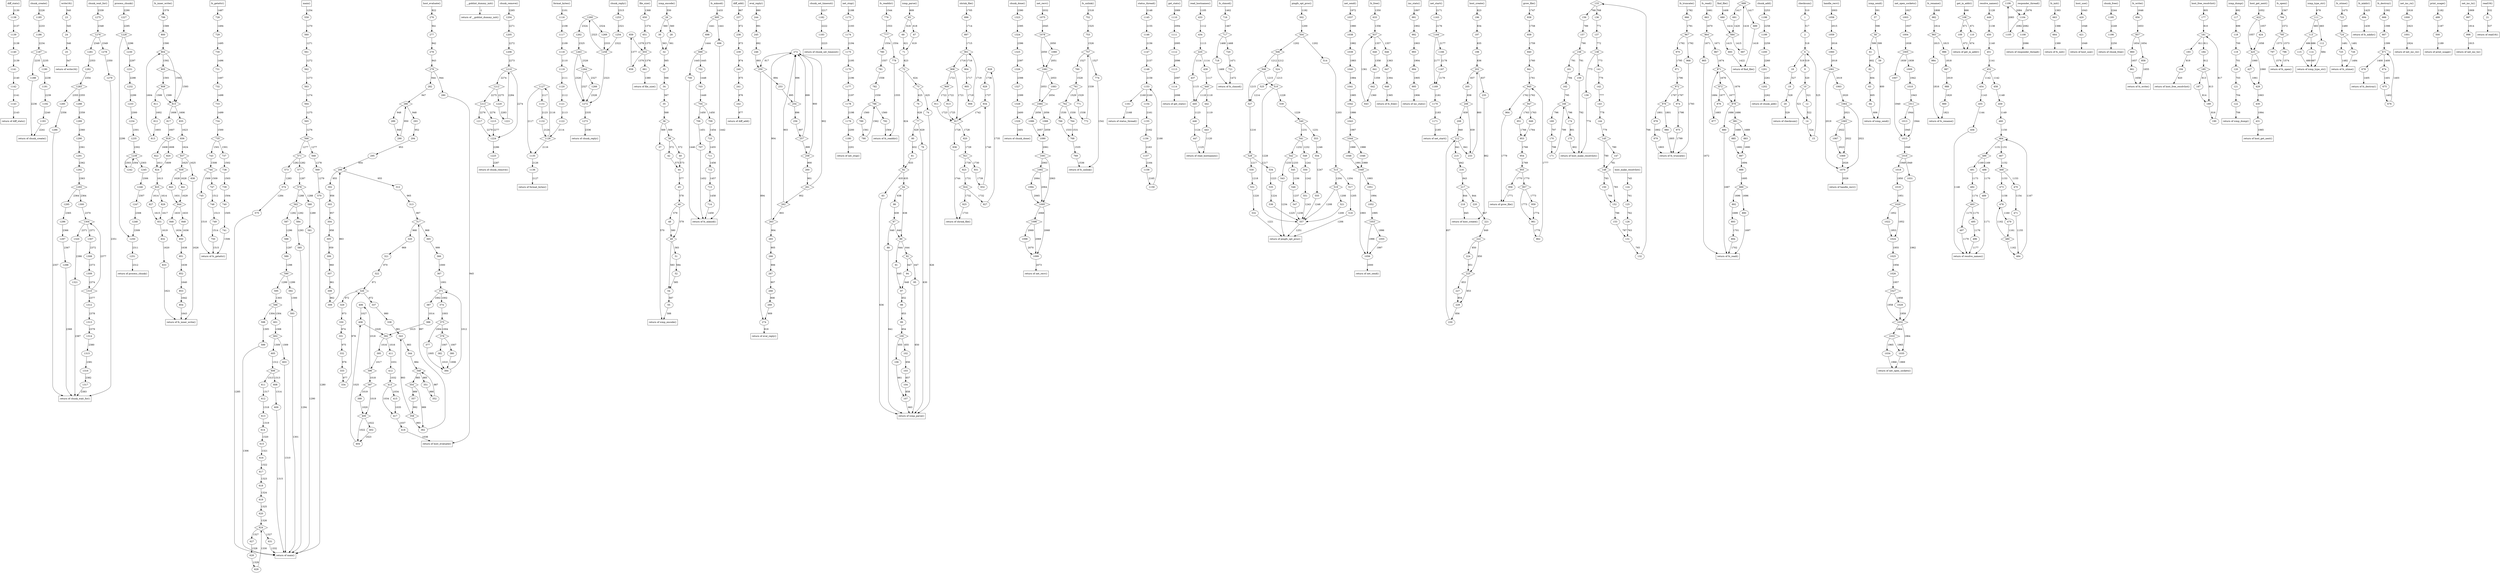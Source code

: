 digraph cfg {
	node [];
	1138 -> 1139 [label = "2137"] ;
	fun952 -> 1185 [label = "2226"] ;
	fun523 -> 23 [label = "540"] ;
	1288 -> 1289 [label = "2359"] ;
	1251 -> ret1688 [label = "2312"] ;
	804 -> 805 [label = "1592"] ;
	733 -> 734 [label = "1499"] ;
	619 -> 620 [label = "1325"] ;
	406 -> 408 [label = "1027"] ;
	404 -> 408 [label = "1025"] ;
	628 -> 629 [label = "1329"] ;
	fun3 -> ret3 [label = "-1"] ;
	1204 -> 1205 [label = "2271"] ;
	1135 -> 1136 [label = "2126"] ;
	317 -> 320 [label = "968"] ;
	1266 -> 1272 [label = "2328"] ;
	1264 -> 1272 [label = "2327"] ;
	1263 -> 1272 [label = "2326"] ;
	1258 -> 1272 [label = "2323"] ;
	659 -> 655 [label = "1378"] ;
	651 -> 655 [label = "1375"] ;
	36 -> 37 [label = "569"] ;
	695 -> 698 [label = "1441"] ;
	46 -> 48 [label = "579"] ;
	237 -> 238 [label = "872"] ;
	272 -> 250 [label = "917"] ;
	246 -> 250 [label = "893"] ;
	1182 -> 1183 [label = "2222"] ;
	1175 -> 1176 [label = "2195"] ;
	780 -> 781 [label = "1557"] ;
	82 -> 83 [label = "635"] ;
	928 -> 929 [label = "1736"] ;
	740 -> 741 [label = "1505"] ;
	402 -> 404 [label = "1023"] ;
	400 -> 404 [label = "1022"] ;
	1329 -> ret973 [label = "2401"] ;
	52 -> 54 [label = "585"] ;
	49 -> 54 [label = "583"] ;
	1092 -> 1094 [label = "2064"] ;
	752 -> 753 [label = "1525"] ;
	1147 -> 1148 [label = "2157"] ;
	fun1043 -> 752 [label = "1518"] ;
	1117 -> 1118 [label = "2109"] ;
	1110 -> 1111 [label = "2094"] ;
	904 -> 905 [label = "1717"] ;
	245 -> 246 [label = "892"] ;
	fun667 -> 1075 [label = "2032"] ;
	435 -> 437 [label = "1114"] ;
	716 -> 717 [label = "1467"] ;
	587 -> 588 [label = "1296"] ;
	286 -> 293 [label = "948"] ;
	1145 -> 1146 [label = "2155"] ;
	557 -> ret909 [label = "1251"] ;
	543 -> ret909 [label = "1234"] ;
	532 -> ret909 [label = "1221"] ;
	518 -> ret909 [label = "1206"] ;
	1281 -> 1282 [label = "2353"] ;
	569 -> 570 [label = "1279"] ;
	1095 -> 1096 [label = "2068"] ;
	566 -> 568 [label = "1277"] ;
	908 -> 909 [label = "1721"] ;
	77 -> 80 [label = "629"] ;
	1048 -> 1049 [label = "1991"] ;
	1046 -> 1049 [label = "1989"] ;
	647 -> 648 [label = "1364"] ;
	541 -> 549 [label = "1232"] ;
	994 -> 995 [label = "1905"] ;
	704 -> 706 [label = "1450"] ;
	337 -> 338 [label = "980"] ;
	72 -> 73 [label = "624"] ;
	762 -> 764 [label = "1530"] ;
	553 -> 554 [label = "1246"] ;
	837 -> 839 [label = "1625"] ;
	808 -> 811 [label = "1599"] ;
	714 -> ret1012 [label = "1459"] ;
	707 -> ret1012 [label = "1452"] ;
	700 -> ret1012 [label = "1446"] ;
	696 -> ret1012 [label = "1442"] ;
	1167 -> 1169 [label = "2179"] ;
	1164 -> 1169 [label = "2177"] ;
	317 -> 365 [label = "968"] ;
	1187 -> 1188 [label = "2235"] ;
	584 -> 585 [label = "1293"] ;
	808 -> 815 [label = "1599"] ;
	805 -> 815 [label = "1593"] ;
	804 -> 815 [label = "1592"] ;
	38 -> 42 [label = "572"] ;
	197 -> 198 [label = "835"] ;
	1290 -> 1291 [label = "2361"] ;
	945 -> 964 [label = "1762"] ;
	761 -> 762 [label = "1529"] ;
	175 -> ret612 [label = "802"] ;
	159 -> ret612 [label = "792"] ;
	139 -> ret612 [label = "774"] ;
	144 -> 145 [label = "779"] ;
	1183 -> ret883 [label = "2223"] ;
	771 -> 772 [label = "1538"] ;
	69 -> 71 [label = "621"] ;
	67 -> 71 [label = "619"] ;
	1245 -> 1246 [label = "2306"] ;
	762 -> 766 [label = "1530"] ;
	573 -> 574 [label = "1283"] ;
	254 -> 256 [label = "896"] ;
	1293 -> 1295 [label = "2364"] ;
	517 -> 518 [label = "1205"] ;
	978 -> 979 [label = "1802"] ;
	892 -> 893 [label = "1699"] ;
	595 -> 596 [label = "1303"] ;
	688 -> 689 [label = "1417"] ;
	124 -> 125 [label = "761"] ;
	1283 -> 1288 [label = "2355"] ;
	687 -> 688 [label = "1416"] ;
	42 -> 44 [label = "575"] ;
	40 -> 44 [label = "573"] ;
	876 -> 877 [label = "1683"] ;
	1248 -> 1250 [label = "2309"] ;
	1228 -> 1250 [label = "2296"] ;
	1202 -> ret958 [label = "2262"] ;
	704 -> 709 [label = "1450"] ;
	582 -> 584 [label = "1292"] ;
	19 -> 20 [label = "528"] ;
	601 -> 602 [label = "1308"] ;
	768 -> 769 [label = "1535"] ;
	133 -> 136 [label = "768"] ;
	1065 -> 1067 [label = "2022"] ;
	58 -> 61 [label = "599"] ;
	957 -> 959 [label = "1773"] ;
	1177 -> 1178 [label = "2197"] ;
	1283 -> 1285 [label = "2355"] ;
	1019 -> 1020 [label = "1951"] ;
	1269 -> 1258 [label = "2333"] ;
	1254 -> 1258 [label = "2322"] ;
	1041 -> 1042 [label = "1985"] ;
	77 -> 78 [label = "629"] ;
	534 -> 535 [label = "1223"] ;
	964 -> ret1126 [label = "1779"] ;
	956 -> ret1126 [label = "1771"] ;
	48 -> 49 [label = "580"] ;
	46 -> 49 [label = "579"] ;
	392 -> 411 [label = "1016"] ;
	358 -> 362 [label = "993"] ;
	354 -> 362 [label = "989"] ;
	1210 -> 1212 [label = "2274"] ;
	1276 -> 1281 [label = "2349"] ;
	688 -> 691 [label = "1417"] ;
	1121 -> 1122 [label = "2113"] ;
	1084 -> 1086 [label = "2056"] ;
	169 -> 170 [label = "797"] ;
	1227 -> 1228 [label = "2295"] ;
	988 -> 989 [label = "1820"] ;
	976 -> 980 [label = "1801"] ;
	1185 -> 1186 [label = "2233"] ;
	290 -> 286 [label = "950"] ;
	282 -> 286 [label = "947"] ;
	305 -> 306 [label = "959"] ;
	535 -> 536 [label = "1224"] ;
	571 -> 577 [label = "1282"] ;
	45 -> 46 [label = "578"] ;
	62 -> 63 [label = "604"] ;
	18 -> 19 [label = "527"] ;
	166 -> 174 [label = "796"] ;
	1304 -> 1307 [label = "2371"] ;
	142 -> 143 [label = "777"] ;
	1321 -> ret966 [label = "2387"] ;
	1317 -> ret966 [label = "2383"] ;
	1298 -> ret966 [label = "2368"] ;
	1286 -> ret966 [label = "2357"] ;
	1279 -> ret966 [label = "2351"] ;
	108 -> 109 [label = "671"] ;
	1327 -> 1328 [label = "2399"] ;
	1205 -> 1206 [label = "2272"] ;
	924 -> 925 [label = "1732"] ;
	486 -> 491 [label = "1169"] ;
	643 -> 637 [label = "1361"] ;
	633 -> 637 [label = "1356"] ;
	631 -> ret922 [label = "1332"] ;
	609 -> ret922 [label = "1315"] ;
	603 -> ret922 [label = "1310"] ;
	599 -> ret922 [label = "1306"] ;
	593 -> ret922 [label = "1301"] ;
	585 -> ret922 [label = "1294"] ;
	581 -> ret922 [label = "1290"] ;
	575 -> ret922 [label = "1285"] ;
	570 -> ret922 [label = "1280"] ;
	1 -> 2 [label = "517"] ;
	539 -> 540 [label = "1229"] ;
	375 -> 378 [label = "1004"] ;
	132 -> 133 [label = "766"] ;
	894 -> ret1100 [label = "1702"] ;
	890 -> ret1100 [label = "1697"] ;
	880 -> ret1100 [label = "1687"] ;
	865 -> ret1100 [label = "1672"] ;
	51 -> 52 [label = "584"] ;
	fun922 -> 559 [label = "1254"] ;
	fun885 -> 433 [label = "1105"] ;
	1106 -> 1104 [label = "2084"] ;
	fun1607 -> 1104 [label = "2076"] ;
	805 -> 808 [label = "1593"] ;
	467 -> 468 [label = "1152"] ;
	fun994 -> 663 [label = "1383"] ;
	506 -> 524 [label = "1212"] ;
	1275 -> 1276 [label = "2348"] ;
	331 -> 332 [label = "975"] ;
	578 -> 582 [label = "1288"] ;
	357 -> 358 [label = "992"] ;
	fun1616 -> 1116 [label = "2101"] ;
	938 -> 939 [label = "1758"] ;
	991 -> 992 [label = "1902"] ;
	955 -> 957 [label = "1770"] ;
	1146 -> 1147 [label = "2156"] ;
	528 -> 534 [label = "1217"] ;
	813 -> 804 [label = "1604"] ;
	800 -> 804 [label = "1590"] ;
	420 -> 421 [label = "1048"] ;
	1297 -> 1298 [label = "2367"] ;
	fun1688 -> 1227 [label = "2290"] ;
	fun1116 -> 896 [label = "1705"] ;
	508 -> 510 [label = "1215"] ;
	711 -> 712 [label = "1456"] ;
	1052 -> 1053 [label = "1995"] ;
	974 -> 975 [label = "1798"] ;
	fun559 -> 108 [label = "666"] ;
	650 -> 651 [label = "1374"] ;
	624 -> 631 [label = "1327"] ;
	495 -> 496 [label = "1176"] ;
	267 -> 268 [label = "907"] ;
	1231 -> 1232 [label = "2298"] ;
	326 -> 337 [label = "972"] ;
	1039 -> 1040 [label = "1983"] ;
	905 -> 906 [label = "1718"] ;
	995 -> ret1536 [label = "1906"] ;
	824 -> 825 [label = "1613"] ;
	1056 -> ret646 [label = "2000"] ;
	33 -> 34 [label = "566"] ;
	1195 -> 1196 [label = "2249"] ;
	1127 -> 1135 [label = "2117"] ;
	1126 -> 1135 [label = "2116"] ;
	951 -> 953 [label = "1766"] ;
	949 -> 953 [label = "1764"] ;
	348 -> 354 [label = "985"] ;
	396 -> 397 [label = "1018"] ;
	825 -> 827 [label = "1614"] ;
	262 -> 263 [label = "903"] ;
	150 -> 152 [label = "784"] ;
	148 -> 152 [label = "783"] ;
	30 -> 32 [label = "563"] ;
	28 -> 32 [label = "561"] ;
	fun1002 -> 680 [label = "1408"] ;
	1004 -> 1005 [label = "1938"] ;
	989 -> ret1148 [label = "1821"] ;
	984 -> ret1148 [label = "1816"] ;
	fun989 -> 650 [label = "1368"] ;
	1044 -> 1048 [label = "1988"] ;
	772 -> 757 [label = "1539"] ;
	753 -> 757 [label = "1526"] ;
	229 -> 230 [label = "856"] ;
	1180 -> ret949 [label = "2201"] ;
	739 -> 740 [label = "1504"] ;
	1132 -> 1126 [label = "2124"] ;
	1122 -> 1126 [label = "2114"] ;
	1055 -> 1056 [label = "1997"] ;
	1053 -> 1056 [label = "1996"] ;
	1049 -> 1056 [label = "1993"] ;
	860 -> 861 [label = "1657"] ;
	1011 -> 1013 [label = "1944"] ;
	1091 -> 1092 [label = "2063"] ;
	fun622 -> 196 [label = "823"] ;
	699 -> 702 [label = "1445"] ;
	348 -> 351 [label = "985"] ;
	1112 -> 1113 [label = "2096"] ;
	fun646 -> 1037 [label = "1972"] ;
	832 -> 833 [label = "1620"] ;
	274 -> ret729 [label = "919"] ;
	408 -> 392 [label = "1029"] ;
	388 -> 392 [label = "1015"] ;
	646 -> 647 [label = "1363"] ;
	506 -> 508 [label = "1212"] ;
	743 -> 744 [label = "1508"] ;
	1263 -> 1264 [label = "2326"] ;
	1067 -> 1069 [label = "2023"] ;
	1065 -> 1069 [label = "2022"] ;
	312 -> 313 [label = "965"] ;
	302 -> 303 [label = "956"] ;
	326 -> 329 [label = "972"] ;
	967 -> 970 [label = "1792"] ;
	417 -> 418 [label = "1037"] ;
	648 -> ret984 [label = "1365"] ;
	744 -> 745 [label = "1509"] ;
	613 -> 614 [label = "1319"] ;
	1192 -> 1193 [label = "2240"] ;
	766 -> 768 [label = "1533"] ;
	764 -> 768 [label = "1531"] ;
	54 -> 55 [label = "587"] ;
	23 -> 24 [label = "545"] ;
	395 -> 396 [label = "1017"] ;
	815 -> 835 [label = "1606"] ;
	106 -> 107 [label = "661"] ;
	104 -> 107 [label = "658"] ;
	1032 -> 1033 [label = "1964"] ;
	25 -> ret523 [label = "547"] ;
	181 -> 193 [label = "811"] ;
	6 -> 18 [label = "519"] ;
	fun612 -> 124 [label = "745"] ;
	61 -> 62 [label = "602"] ;
	1310 -> 1304 [label = "2377"] ;
	1300 -> 1304 [label = "2370"] ;
	1157 -> 1158 [label = "2164"] ;
	684 -> 687 [label = "1415"] ;
	661 -> ret989 [label = "1380"] ;
	642 -> 643 [label = "1360"] ;
	174 -> 175 [label = "801"] ;
	1156 -> 1157 [label = "2163"] ;
	fun880 -> 1003 [label = "1927"] ;
	825 -> 829 [label = "1614"] ;
	120 -> 121 [label = "703"] ;
	216 -> 217 [label = "843"] ;
	1153 -> 1161 [label = "2160"] ;
	241 -> 242 [label = "876"] ;
	fun973 -> 1323 [label = "2390"] ;
	578 -> 580 [label = "1288"] ;
	479 -> 480 [label = "1161"] ;
	107 -> ret501 [label = "663"] ;
	95 -> ret501 [label = "650"] ;
	88 -> ret501 [label = "641"] ;
	83 -> ret501 [label = "636"] ;
	78 -> ret501 [label = "630"] ;
	74 -> ret501 [label = "626"] ;
	49 -> 51 [label = "583"] ;
	921 -> 923 [label = "1730"] ;
	478 -> 479 [label = "1160"] ;
	196 -> 197 [label = "834"] ;
	982 -> 983 [label = "1814"] ;
	294 -> 295 [label = "953"] ;
	1221 -> 1210 [label = "2284"] ;
	1206 -> 1210 [label = "2273"] ;
	921 -> 931 [label = "1730"] ;
	427 -> 429 [label = "1061"] ;
	425 -> 429 [label = "1060"] ;
	1058 -> 1059 [label = "2015"] ;
	87 -> 89 [label = "640"] ;
	84 -> 89 [label = "638"] ;
	227 -> 229 [label = "854"] ;
	225 -> 229 [label = "853"] ;
	1013 -> 1015 [label = "1945"] ;
	1011 -> 1015 [label = "1944"] ;
	1007 -> 1015 [label = "1940"] ;
	1155 -> 1156 [label = "2162"] ;
	fun1066 -> 794 [label = "1567"] ;
	111 -> 113 [label = "683"] ;
	73 -> 76 [label = "625"] ;
	303 -> 304 [label = "957"] ;
	230 -> 212 [label = "857"] ;
	208 -> 212 [label = "840"] ;
	1309 -> 1310 [label = "2374"] ;
	799 -> 800 [label = "1589"] ;
	976 -> 978 [label = "1801"] ;
	133 -> 156 [label = "768"] ;
	961 -> 962 [label = "1776"] ;
	732 -> 733 [label = "1498"] ;
	1304 -> 1320 [label = "2371"] ;
	253 -> 254 [label = "895"] ;
	1018 -> 1019 [label = "1950"] ;
	1295 -> 1296 [label = "2365"] ;
	1037 -> 1038 [label = "1980"] ;
	885 -> 887 [label = "1692"] ;
	883 -> 887 [label = "1690"] ;
	734 -> 735 [label = "1500"] ;
	854 -> ret1072 [label = "1643"] ;
	838 -> ret1072 [label = "1626"] ;
	833 -> ret1072 [label = "1621"] ;
	358 -> 343 [label = "993"] ;
	338 -> 343 [label = "981"] ;
	589 -> 590 [label = "1298"] ;
	454 -> 455 [label = "1143"] ;
	24 -> 25 [label = "546"] ;
	1325 -> 1326 [label = "2397"] ;
	429 -> 430 [label = "1063"] ;
	839 -> 843 [label = "1628"] ;
	1044 -> 1046 [label = "1988"] ;
	737 -> 738 [label = "1502"] ;
	14 -> 15 [label = "524"] ;
	240 -> 241 [label = "875"] ;
	853 -> 854 [label = "1642"] ;
	470 -> 471 [label = "1154"] ;
	1179 -> 1180 [label = "2200"] ;
	566 -> 571 [label = "1277"] ;
	729 -> 730 [label = "1495"] ;
	504 -> 514 [label = "1202"] ;
	421 -> ret632 [label = "1049"] ;
	222 -> 224 [label = "850"] ;
	992 -> 993 [label = "1903"] ;
	384 -> 371 [label = "1012"] ;
	367 -> 371 [label = "1001"] ;
	fun961 -> 1204 [label = "2265"] ;
	26 -> 30 [label = "560"] ;
	760 -> 761 [label = "1528"] ;
	504 -> 506 [label = "1202"] ;
	57 -> 58 [label = "598"] ;
	374 -> 375 [label = "1003"] ;
	608 -> 609 [label = "1314"] ;
	577 -> 578 [label = "1287"] ;
	187 -> 189 [label = "814"] ;
	185 -> 189 [label = "813"] ;
	108 -> 110 [label = "671"] ;
	143 -> 144 [label = "778"] ;
	1003 -> 1004 [label = "1937"] ;
	181 -> 184 [label = "811"] ;
	1173 -> 1174 [label = "2193"] ;
	1159 -> 1153 [label = "2166"] ;
	1148 -> 1153 [label = "2158"] ;
	565 -> 566 [label = "1276"] ;
	540 -> 553 [label = "1231"] ;
	110 -> ret559 [label = "674"] ;
	109 -> ret559 [label = "672"] ;
	637 -> 646 [label = "1357"] ;
	1328 -> 1329 [label = "2400"] ;
	761 -> 771 [label = "1529"] ;
	138 -> 139 [label = "773"] ;
	972 -> 976 [label = "1797"] ;
	94 -> 97 [label = "648"] ;
	91 -> 97 [label = "645"] ;
	265 -> 266 [label = "905"] ;
	749 -> 750 [label = "1514"] ;
	877 -> 871 [label = "1684"] ;
	867 -> 871 [label = "1674"] ;
	194 -> ret617 [label = "820"] ;
	221 -> 222 [label = "849"] ;
	365 -> 366 [label = "999"] ;
	266 -> 267 [label = "906"] ;
	76 -> 77 [label = "628"] ;
	936 -> ret1116 [label = "1744"] ;
	925 -> ret1116 [label = "1733"] ;
	1111 -> 1112 [label = "2095"] ;
	371 -> 374 [label = "1002"] ;
	724 -> 725 [label = "1481"] ;
	939 -> 940 [label = "1759"] ;
	435 -> 439 [label = "1114"] ;
	640 -> 641 [label = "1358"] ;
	158 -> 161 [label = "791"] ;
	723 -> 724 [label = "1480"] ;
	568 -> 569 [label = "1278"] ;
	560 -> 561 [label = "1271"] ;
	fun883 -> 1182 [label = "2217"] ;
	fun629 -> 276 [label = "922"] ;
	618 -> 619 [label = "1324"] ;
	458 -> 459 [label = "1148"] ;
	1114 -> ret1611 [label = "2098"] ;
	103 -> 104 [label = "657"] ;
	1088 -> 1090 [label = "2059"] ;
	1086 -> 1090 [label = "2057"] ;
	362 -> 317 [label = "997"] ;
	313 -> 317 [label = "967"] ;
	1199 -> 1200 [label = "2259"] ;
	728 -> 729 [label = "1494"] ;
	1225 -> ret961 [label = "2287"] ;
	927 -> 928 [label = "1735"] ;
	757 -> 760 [label = "1527"] ;
	158 -> 159 [label = "791"] ;
	1242 -> 1239 [label = "2304"] ;
	1235 -> 1239 [label = "2302"] ;
	781 -> 782 [label = "1558"] ;
	1105 -> 1106 [label = "2083"] ;
	774 -> ret1043 [label = "1541"] ;
	769 -> ret1043 [label = "1536"] ;
	321 -> 322 [label = "970"] ;
	378 -> 380 [label = "1007"] ;
	514 -> 515 [label = "1203"] ;
	835 -> 836 [label = "1623"] ;
	856 -> 857 [label = "1653"] ;
	1108 -> ret1607 [label = "2086"] ;
	596 -> 598 [label = "1304"] ;
	1164 -> 1166 [label = "2177"] ;
	1213 -> 1215 [label = "2276"] ;
	1083 -> 1084 [label = "2054"] ;
	1081 -> 1084 [label = "2053"] ;
	641 -> 642 [label = "1359"] ;
	694 -> ret1007 [label = "1430"] ;
	1250 -> 1251 [label = "2311"] ;
	220 -> 221 [label = "847"] ;
	1119 -> 1120 [label = "2111"] ;
	217 -> 220 [label = "844"] ;
	217 -> 218 [label = "844"] ;
	550 -> 551 [label = "1242"] ;
	202 -> 235 [label = "837"] ;
	850 -> 851 [label = "1638"] ;
	366 -> 367 [label = "1000"] ;
	307 -> 308 [label = "961"] ;
	713 -> 714 [label = "1458"] ;
	34 -> 35 [label = "567"] ;
	811 -> 812 [label = "1602"] ;
	1053 -> 1055 [label = "1996"] ;
	fun997 -> 666 [label = "1392"] ;
	871 -> 872 [label = "1676"] ;
	1232 -> 1233 [label = "2299"] ;
	616 -> 617 [label = "1322"] ;
	89 -> 91 [label = "644"] ;
	1316 -> 1317 [label = "2382"] ;
	fun670 -> 1000 [label = "1918"] ;
	1213 -> 1217 [label = "2276"] ;
	606 -> 611 [label = "1313"] ;
	571 -> 573 [label = "1282"] ;
	82 -> 84 [label = "635"] ;
	1027 -> 1029 [label = "1958"] ;
	263 -> 272 [label = "904"] ;
	262 -> 272 [label = "903"] ;
	261 -> 272 [label = "902"] ;
	258 -> 272 [label = "900"] ;
	257 -> 272 [label = "899"] ;
	254 -> 272 [label = "896"] ;
	864 -> 867 [label = "1671"] ;
	fun509 -> 57 [label = "591"] ;
	590 -> 595 [label = "1299"] ;
	671 -> 678 [label = "1400"] ;
	1005 -> 1009 [label = "1939"] ;
	887 -> 888 [label = "1694"] ;
	138 -> 141 [label = "773"] ;
	726 -> ret1029 [label = "1484"] ;
	725 -> ret1029 [label = "1482"] ;
	87 -> 88 [label = "640"] ;
	1020 -> 1022 [label = "1952"] ;
	795 -> 797 [label = "1573"] ;
	235 -> ret622 [label = "862"] ;
	218 -> ret622 [label = "845"] ;
	1212 -> 1220 [label = "2275"] ;
	554 -> 555 [label = "1247"] ;
	152 -> 153 [label = "786"] ;
	691 -> 684 [label = "1420"] ;
	680 -> 684 [label = "1414"] ;
	1217 -> 1224 [label = "2279"] ;
	1215 -> 1224 [label = "2277"] ;
	1210 -> 1224 [label = "2274"] ;
	1190 -> 1191 [label = "2238"] ;
	602 -> 603 [label = "1309"] ;
	1038 -> 1039 [label = "1982"] ;
	817 -> 818 [label = "1607"] ;
	881 -> 883 [label = "1689"] ;
	430 -> 431 [label = "1064"] ;
	fun893 -> 449 [label = "1128"] ;
	857 -> 858 [label = "1654"] ;
	500 -> ret906 [label = "1189"] ;
	709 -> 710 [label = "1454"] ;
	588 -> 589 [label = "1297"] ;
	836 -> 837 [label = "1624"] ;
	831 -> 832 [label = "1619"] ;
	193 -> 194 [label = "819"] ;
	703 -> 704 [label = "1449"] ;
	354 -> 357 [label = "989"] ;
	1310 -> 1312 [label = "2377"] ;
	1171 -> ret946 [label = "2185"] ;
	263 -> 265 [label = "904"] ;
	38 -> 40 [label = "572"] ;
	1264 -> 1266 [label = "2327"] ;
	1126 -> 1127 [label = "2116"] ;
	206 -> 208 [label = "839"] ;
	185 -> 187 [label = "813"] ;
	747 -> 748 [label = "1512"] ;
	434 -> 435 [label = "1113"] ;
	332 -> 333 [label = "976"] ;
	497 -> ret893 [label = "1179"] ;
	496 -> ret893 [label = "1177"] ;
	489 -> ret893 [label = "1171"] ;
	468 -> 473 [label = "1153"] ;
	456 -> ret893 [label = "1146"] ;
	1015 -> 1016 [label = "1948"] ;
	889 -> 890 [label = "1696"] ;
	100 -> 106 [label = "655"] ;
	998 -> ret1541 [label = "1915"] ;
	fun1126 -> 938 [label = "1747"] ;
	525 -> 527 [label = "1214"] ;
	508 -> 527 [label = "1215"] ;
	452 -> 458 [label = "1142"] ;
	411 -> 412 [label = "1031"] ;
	375 -> 377 [label = "1004"] ;
	1080 -> 1081 [label = "2051"] ;
	1078 -> 1081 [label = "2050"] ;
	822 -> 824 [label = "1611"] ;
	820 -> 824 [label = "1609"] ;
	205 -> 206 [label = "838"] ;
	1010 -> 1011 [label = "1943"] ;
	329 -> 330 [label = "973"] ;
	888 -> 889 [label = "1695"] ;
	724 -> 726 [label = "1481"] ;
	786 -> 792 [label = "1560"] ;
	612 -> 613 [label = "1318"] ;
	1292 -> 1293 [label = "2363"] ;
	493 -> 495 [label = "1175"] ;
	447 -> ret885 [label = "1125"] ;
	443 -> ret885 [label = "1120"] ;
	1326 -> 1327 [label = "2398"] ;
	731 -> 732 [label = "1497"] ;
	863 -> 864 [label = "1670"] ;
	851 -> 852 [label = "1639"] ;
	1212 -> 1213 [label = "2275"] ;
	396 -> 406 [label = "1018"] ;
	fun1023 -> 716 [label = "1462"] ;
	794 -> 795 [label = "1572"] ;
	861 -> ret1087 [label = "1658"] ;
	858 -> ret1087 [label = "1655"] ;
	721 -> ret1023 [label = "1472"] ;
	718 -> ret1023 [label = "1469"] ;
	131 -> 132 [label = "765"] ;
	1260 -> 1269 [label = "2324"] ;
	735 -> 743 [label = "1501"] ;
	1131 -> 1132 [label = "2123"] ;
	6 -> 9 [label = "519"] ;
	1273 -> ret1497 [label = "2336"] ;
	580 -> 581 [label = "1289"] ;
	1078 -> 1080 [label = "2050"] ;
	fun1138 -> 966 [label = "1782"] ;
	fun1148 -> 982 [label = "1808"] ;
	278 -> 279 [label = "943"] ;
	909 -> 913 [label = "1722"] ;
	864 -> 865 [label = "1671"] ;
	261 -> 262 [label = "902"] ;
	818 -> 822 [label = "1608"] ;
	1075 -> 1078 [label = "2045"] ;
	519 -> 521 [label = "1208"] ;
	fun617 -> 177 [label = "805"] ;
	947 -> 951 [label = "1763"] ;
	906 -> 901 [label = "1719"] ;
	897 -> 901 [label = "1715"] ;
	563 -> 564 [label = "1274"] ;
	397 -> 399 [label = "1019"] ;
	738 -> 739 [label = "1503"] ;
	121 -> 122 [label = "704"] ;
	98 -> 99 [label = "653"] ;
	212 -> 215 [label = "841"] ;
	148 -> 150 [label = "783"] ;
	113 -> 115 [label = "686"] ;
	299 -> 302 [label = "955"] ;
	fun1035 -> 728 [label = "1487"] ;
	fun512 -> 1 [label = "510"] ;
	1247 -> 1248 [label = "2308"] ;
	1260 -> 1262 [label = "2324"] ;
	1224 -> 1225 [label = "2286"] ;
	1158 -> 1159 [label = "2165"] ;
	818 -> 820 [label = "1608"] ;
	735 -> 737 [label = "1501"] ;
	433 -> 434 [label = "1112"] ;
	55 -> ret528 [label = "588"] ;
	37 -> ret528 [label = "570"] ;
	493 -> 497 [label = "1175"] ;
	658 -> 659 [label = "1377"] ;
	fun501 -> 65 [label = "609"] ;
	812 -> 813 [label = "1603"] ;
	387 -> 388 [label = "1014"] ;
	224 -> 225 [label = "851"] ;
	222 -> 225 [label = "850"] ;
	839 -> 841 [label = "1628"] ;
	542 -> 543 [label = "1233"] ;
	1120 -> 1121 [label = "2112"] ;
	750 -> ret1035 [label = "1515"] ;
	745 -> ret1035 [label = "1510"] ;
	741 -> ret1035 [label = "1506"] ;
	596 -> 601 [label = "1304"] ;
	1009 -> 1010 [label = "1942"] ;
	1005 -> 1007 [label = "1939"] ;
	184 -> 185 [label = "812"] ;
	1233 -> 1234 [label = "2300"] ;
	748 -> 749 [label = "1513"] ;
	86 -> 87 [label = "639"] ;
	1198 -> 1199 [label = "2258"] ;
	1313 -> 1314 [label = "2379"] ;
	655 -> 661 [label = "1376"] ;
	330 -> 331 [label = "974"] ;
	947 -> 949 [label = "1763"] ;
	934 -> 917 [label = "1742"] ;
	913 -> 917 [label = "1725"] ;
	911 -> 917 [label = "1723"] ;
	908 -> 917 [label = "1721"] ;
	1098 -> 1099 [label = "2070"] ;
	1096 -> 1099 [label = "2069"] ;
	1095 -> 1099 [label = "2068"] ;
	1051 -> 1052 [label = "1994"] ;
	901 -> 904 [label = "1716"] ;
	663 -> 664 [label = "1388"] ;
	1033 -> 1034 [label = "1965"] ;
	424 -> 425 [label = "1058"] ;
	422 -> 425 [label = "1057"] ;
	1025 -> 1026 [label = "1956"] ;
	392 -> 395 [label = "1016"] ;
	212 -> 233 [label = "841"] ;
	206 -> 233 [label = "839"] ;
	415 -> 417 [label = "1035"] ;
	413 -> 417 [label = "1034"] ;
	561 -> 562 [label = "1272"] ;
	fun906 -> 499 [label = "1182"] ;
	945 -> 947 [label = "1762"] ;
	153 -> 131 [label = "787"] ;
	126 -> 131 [label = "763"] ;
	1154 -> 1155 [label = "2161"] ;
	1253 -> 1254 [label = "2321"] ;
	702 -> 703 [label = "1448"] ;
	488 -> 489 [label = "1170"] ;
	627 -> 628 [label = "1328"] ;
	1049 -> 1051 [label = "1993"] ;
	44 -> 45 [label = "577"] ;
	829 -> 831 [label = "1617"] ;
	827 -> 831 [label = "1615"] ;
	115 -> ret562 [label = "689"] ;
	114 -> ret562 [label = "687"] ;
	112 -> ret562 [label = "684"] ;
	80 -> 81 [label = "632"] ;
	1234 -> 1235 [label = "2301"] ;
	1081 -> 1083 [label = "2053"] ;
	664 -> ret994 [label = "1389"] ;
	1246 -> 1247 [label = "2307"] ;
	967 -> 968 [label = "1792"] ;
	166 -> 169 [label = "796"] ;
	675 -> 676 [label = "1402"] ;
	459 -> 460 [label = "1149"] ;
	382 -> 384 [label = "1010"] ;
	380 -> 384 [label = "1008"] ;
	377 -> 384 [label = "1005"] ;
	334 -> 326 [label = "978"] ;
	322 -> 326 [label = "971"] ;
	431 -> ret635 [label = "1065"] ;
	1016 -> 1031 [label = "1949"] ;
	931 -> 932 [label = "1739"] ;
	970 -> 971 [label = "1795"] ;
	611 -> 612 [label = "1317"] ;
	1166 -> 1167 [label = "2178"] ;
	279 -> 280 [label = "944"] ;
	10 -> 12 [label = "521"] ;
	268 -> 269 [label = "908"] ;
	145 -> 147 [label = "780"] ;
	546 -> 547 [label = "1237"] ;
	fun1536 -> 991 [label = "1897"] ;
	1118 -> 1119 [label = "2110"] ;
	136 -> 137 [label = "771"] ;
	89 -> 92 [label = "644"] ;
	987 -> 988 [label = "1819"] ;
	872 -> 876 [label = "1677"] ;
	277 -> 278 [label = "942"] ;
	276 -> 277 [label = "941"] ;
	592 -> 593 [label = "1300"] ;
	605 -> 606 [label = "1312"] ;
	1312 -> 1313 [label = "2378"] ;
	446 -> 447 [label = "1124"] ;
	528 -> 530 [label = "1217"] ;
	486 -> 488 [label = "1169"] ;
	1113 -> 1114 [label = "2097"] ;
	510 -> 539 [label = "1228"] ;
	972 -> 974 [label = "1797"] ;
	1163 -> 1164 [label = "2176"] ;
	698 -> 699 [label = "1444"] ;
	879 -> 880 [label = "1686"] ;
	1239 -> 1245 [label = "2303"] ;
	789 -> 790 [label = "1561"] ;
	fun1012 -> 695 [label = "1433"] ;
	fun723 -> 237 [label = "867"] ;
	233 -> 202 [label = "860"] ;
	198 -> 202 [label = "836"] ;
	147 -> 148 [label = "781"] ;
	145 -> 148 [label = "780"] ;
	449 -> 450 [label = "1138"] ;
	65 -> 69 [label = "618"] ;
	582 -> 587 [label = "1292"] ;
	917 -> 920 [label = "1728"] ;
	452 -> 454 [label = "1142"] ;
	9 -> 10 [label = "520"] ;
	fun1569 -> 1058 [label = "2003"] ;
	993 -> 994 [label = "1904"] ;
	1228 -> 1230 [label = "2296"] ;
	997 -> 998 [label = "1914"] ;
	242 -> ret723 [label = "877"] ;
	889 -> 892 [label = "1696"] ;
	515 -> 517 [label = "1204"] ;
	1033 -> 1035 [label = "1965"] ;
	1032 -> 1035 [label = "1964"] ;
	590 -> 592 [label = "1299"] ;
	84 -> 86 [label = "638"] ;
	202 -> 205 [label = "837"] ;
	171 -> 166 [label = "799"] ;
	162 -> 166 [label = "795"] ;
	1042 -> 1043 [label = "1986"] ;
	940 -> 941 [label = "1760"] ;
	559 -> 560 [label = "1270"] ;
	fun1611 -> 1110 [label = "2089"] ;
	35 -> 36 [label = "568"] ;
	425 -> 427 [label = "1060"] ;
	598 -> 599 [label = "1305"] ;
	1314 -> 1315 [label = "2380"] ;
	190 -> 181 [label = "817"] ;
	177 -> 181 [label = "810"] ;
	1116 -> 1117 [label = "2108"] ;
	413 -> 415 [label = "1034"] ;
	352 -> 348 [label = "987"] ;
	344 -> 348 [label = "984"] ;
	238 -> 239 [label = "873"] ;
	92 -> 95 [label = "647"] ;
	fun1100 -> 863 [label = "1661"] ;
	412 -> 413 [label = "1032"] ;
	fun528 -> 26 [label = "550"] ;
	1323 -> 1324 [label = "2395"] ;
	953 -> 954 [label = "1768"] ;
	1142 -> 1143 [label = "2141"] ;
	524 -> 525 [label = "1213"] ;
	161 -> 162 [label = "794"] ;
	1308 -> 1309 [label = "2373"] ;
	815 -> 817 [label = "1606"] ;
	674 -> 675 [label = "1401"] ;
	118 -> 119 [label = "700"] ;
	102 -> 103 [label = "656"] ;
	678 -> ret997 [label = "1405"] ;
	1000 -> 1001 [label = "1923"] ;
	fun1072 -> 799 [label = "1579"] ;
	744 -> 747 [label = "1509"] ;
	879 -> 881 [label = "1686"] ;
	893 -> 894 [label = "1701"] ;
	170 -> 171 [label = "798"] ;
	786 -> 789 [label = "1560"] ;
	279 -> 282 [label = "944"] ;
	12 -> 14 [label = "522"] ;
	10 -> 14 [label = "521"] ;
	371 -> 387 [label = "1002"] ;
	920 -> 921 [label = "1729"] ;
	1031 -> 1032 [label = "1962"] ;
	1029 -> 1032 [label = "1959"] ;
	1027 -> 1032 [label = "1958"] ;
	71 -> 72 [label = "623"] ;
	119 -> 120 [label = "701"] ;
	1258 -> 1260 [label = "2323"] ;
	1196 -> ret955 [label = "2250"] ;
	917 -> 936 [label = "1728"] ;
	712 -> 713 [label = "1457"] ;
	293 -> 294 [label = "952"] ;
	1104 -> 1105 [label = "2082"] ;
	1022 -> 1024 [label = "1953"] ;
	1020 -> 1024 [label = "1952"] ;
	442 -> 443 [label = "1119"] ;
	857 -> 860 [label = "1654"] ;
	260 -> 261 [label = "901"] ;
	269 -> 274 [label = "909"] ;
	250 -> 274 [label = "894"] ;
	1069 -> 1070 [label = "2026"] ;
	1064 -> 1070 [label = "2021"] ;
	1061 -> 1070 [label = "2019"] ;
	244 -> 245 [label = "891"] ;
	1291 -> 1292 [label = "2362"] ;
	484 -> 464 [label = "1167"] ;
	460 -> 464 [label = "1150"] ;
	844 -> 846 [label = "1633"] ;
	1035 -> ret880 [label = "1969"] ;
	1034 -> ret880 [label = "1966"] ;
	671 -> 674 [label = "1400"] ;
	795 -> 796 [label = "1573"] ;
	499 -> 500 [label = "1187"] ;
	1239 -> 1242 [label = "2303"] ;
	480 -> 478 [label = "1162"] ;
	473 -> 478 [label = "1158"] ;
	527 -> 528 [label = "1216"] ;
	1201 -> 1202 [label = "2261"] ;
	1063 -> 1064 [label = "2020"] ;
	157 -> 158 [label = "790"] ;
	451 -> 452 [label = "1141"] ;
	fun1541 -> 997 [label = "1909"] ;
	602 -> 605 [label = "1309"] ;
	1174 -> 1175 [label = "2194"] ;
	225 -> 227 [label = "853"] ;
	fun949 -> 1173 [label = "2188"] ;
	fun958 -> 1198 [label = "2253"] ;
	1060 -> 1061 [label = "2018"] ;
	843 -> 844 [label = "1631"] ;
	841 -> 844 [label = "1629"] ;
	541 -> 542 [label = "1232"] ;
	624 -> 627 [label = "1327"] ;
	562 -> 563 [label = "1273"] ;
	1094 -> 1095 [label = "2065"] ;
	1092 -> 1095 [label = "2064"] ;
	1091 -> 1095 [label = "2063"] ;
	901 -> 908 [label = "1716"] ;
	1324 -> 1325 [label = "2396"] ;
	1161 -> ret1634 [label = "2168"] ;
	289 -> 290 [label = "949"] ;
	574 -> 575 [label = "1284"] ;
	1285 -> 1286 [label = "2356"] ;
	fun955 -> 1195 [label = "2244"] ;
	1061 -> 1063 [label = "2019"] ;
	256 -> 257 [label = "897"] ;
	320 -> 321 [label = "969"] ;
	468 -> 470 [label = "1153"] ;
	fun632 -> 420 [label = "1043"] ;
	65 -> 67 [label = "618"] ;
	117 -> 118 [label = "699"] ;
	980 -> ret1138 [label = "1805"] ;
	979 -> ret1138 [label = "1803"] ;
	975 -> ret1138 [label = "1799"] ;
	968 -> ret1138 [label = "1793"] ;
	1289 -> 1290 [label = "2360"] ;
	730 -> 731 [label = "1496"] ;
	351 -> 352 [label = "986"] ;
	73 -> 74 [label = "625"] ;
	693 -> ret1002 [label = "1422"] ;
	689 -> ret1002 [label = "1418"] ;
	615 -> 616 [label = "1321"] ;
	699 -> 700 [label = "1445"] ;
	637 -> 640 [label = "1357"] ;
	1143 -> ret1624 [label = "2143"] ;
	fun729 -> 244 [label = "880"] ;
	137 -> 138 [label = "772"] ;
	959 -> 961 [label = "1774"] ;
	957 -> 961 [label = "1773"] ;
	99 -> 100 [label = "654"] ;
	717 -> 720 [label = "1468"] ;
	614 -> 615 [label = "1320"] ;
	1276 -> 1278 [label = "2349"] ;
	fun520 -> 21 [label = "532"] ;
	36 -> 38 [label = "569"] ;
	fun984 -> 633 [label = "1350"] ;
	872 -> 879 [label = "1677"] ;
	871 -> 879 [label = "1676"] ;
	530 -> 531 [label = "1218"] ;
	1176 -> 1177 [label = "2196"] ;
	fun1029 -> 723 [label = "1475"] ;
	113 -> 114 [label = "686"] ;
	955 -> 956 [label = "1770"] ;
	1186 -> 1187 [label = "2234"] ;
	617 -> 618 [label = "1323"] ;
	983 -> 986 [label = "1815"] ;
	710 -> 711 [label = "1455"] ;
	896 -> 897 [label = "1714"] ;
	777 -> 780 [label = "1554"] ;
	531 -> 532 [label = "1220"] ;
	1001 -> ret670 [label = "1924"] ;
	fun1007 -> 694 [label = "1425"] ;
	399 -> 400 [label = "1020"] ;
	397 -> 400 [label = "1019"] ;
	100 -> 102 [label = "655"] ;
	837 -> 838 [label = "1625"] ;
	695 -> 696 [label = "1441"] ;
	308 -> 309 [label = "962"] ;
	983 -> 984 [label = "1815"] ;
	258 -> 260 [label = "900"] ;
	515 -> 519 [label = "1204"] ;
	629 -> 624 [label = "1330"] ;
	620 -> 624 [label = "1326"] ;
	1272 -> 1273 [label = "2335"] ;
	881 -> 885 [label = "1689"] ;
	757 -> 774 [label = "1527"] ;
	97 -> 98 [label = "652"] ;
	1315 -> 1316 [label = "2381"] ;
	fun1634 -> 1145 [label = "2148"] ;
	844 -> 848 [label = "1633"] ;
	986 -> 987 [label = "1818"] ;
	1043 -> 1044 [label = "1987"] ;
	343 -> 344 [label = "983"] ;
	1278 -> 1279 [label = "2350"] ;
	fun1049 -> 776 [label = "1544"] ;
	971 -> 972 [label = "1796"] ;
	26 -> 28 [label = "560"] ;
	286 -> 289 [label = "948"] ;
	fun1497 -> 1253 [label = "2315"] ;
	797 -> ret1066 [label = "1576"] ;
	796 -> ret1066 [label = "1574"] ;
	1136 -> ret1616 [label = "2127"] ;
	fun909 -> 502 [label = "1192"] ;
	1059 -> 1060 [label = "2016"] ;
	502 -> 504 [label = "1200"] ;
	492 -> 493 [label = "1174"] ;
	306 -> 307 [label = "960"] ;
	545 -> 546 [label = "1236"] ;
	790 -> 786 [label = "1562"] ;
	782 -> 786 [label = "1559"] ;
	189 -> 190 [label = "816"] ;
	fun1087 -> 856 [label = "1646"] ;
	852 -> 853 [label = "1640"] ;
	455 -> 456 [label = "1144"] ;
	717 -> 718 [label = "1468"] ;
	555 -> 557 [label = "1248"] ;
	551 -> 557 [label = "1243"] ;
	547 -> 557 [label = "1238"] ;
	536 -> 557 [label = "1225"] ;
	521 -> 557 [label = "1209"] ;
	519 -> 557 [label = "1208"] ;
	510 -> 557 [label = "1228"] ;
	1187 -> 1190 [label = "2235"] ;
	1262 -> 1263 [label = "2325"] ;
	464 -> 486 [label = "1151"] ;
	92 -> 94 [label = "647"] ;
	564 -> 565 [label = "1275"] ;
	439 -> 440 [label = "1117"] ;
	720 -> 721 [label = "1471"] ;
	684 -> 693 [label = "1415"] ;
	1220 -> 1221 [label = "2283"] ;
	1230 -> 1231 [label = "2297"] ;
	1139 -> 1140 [label = "2138"] ;
	1104 -> 1108 [label = "2082"] ;
	1084 -> 1088 [label = "2056"] ;
	333 -> 334 [label = "977"] ;
	63 -> 64 [label = "605"] ;
	21 -> ret520 [label = "537"] ;
	932 -> 934 [label = "1740"] ;
	929 -> 934 [label = "1737"] ;
	1307 -> 1308 [label = "2372"] ;
	1282 -> 1283 [label = "2354"] ;
	fun966 -> 1275 [label = "2339"] ;
	fun1624 -> 1138 [label = "2130"] ;
	542 -> 545 [label = "1233"] ;
	1024 -> 1025 [label = "1955"] ;
	1320 -> 1321 [label = "2386"] ;
	1140 -> 1141 [label = "2139"] ;
	215 -> 216 [label = "842"] ;
	122 -> ret504 [label = "706"] ;
	257 -> 258 [label = "899"] ;
	fun946 -> 1163 [label = "2171"] ;
	1096 -> 1098 [label = "2069"] ;
	400 -> 402 [label = "1022"] ;
	440 -> 445 [label = "1118"] ;
	437 -> 445 [label = "1115"] ;
	141 -> 142 [label = "776"] ;
	fun562 -> 111 [label = "678"] ;
	418 -> ret629 [label = "1038"] ;
	280 -> ret629 [label = "945"] ;
	299 -> 312 [label = "955"] ;
	1070 -> ret1569 [label = "2029"] ;
	776 -> 777 [label = "1553"] ;
	924 -> 927 [label = "1732"] ;
	1170 -> 1171 [label = "2183"] ;
	450 -> 451 [label = "1140"] ;
	655 -> 658 [label = "1376"] ;
	304 -> 305 [label = "958"] ;
	422 -> 424 [label = "1057"] ;
	1193 -> ret952 [label = "2241"] ;
	1188 -> ret952 [label = "2236"] ;
	32 -> 33 [label = "565"] ;
	1090 -> 1091 [label = "2061"] ;
	676 -> 671 [label = "1403"] ;
	667 -> 671 [label = "1399"] ;
	480 -> 484 [label = "1162"] ;
	471 -> 484 [label = "1155"] ;
	440 -> 442 [label = "1118"] ;
	1296 -> 1297 [label = "2366"] ;
	1200 -> 1201 [label = "2260"] ;
	606 -> 608 [label = "1313"] ;
	923 -> 924 [label = "1731"] ;
	445 -> 446 [label = "1123"] ;
	464 -> 467 [label = "1151"] ;
	58 -> 59 [label = "599"] ;
	1016 -> 1018 [label = "1949"] ;
	962 -> 945 [label = "1777"] ;
	941 -> 945 [label = "1761"] ;
	111 -> 112 [label = "683"] ;
	1064 -> 1065 [label = "2021"] ;
	309 -> 299 [label = "963"] ;
	295 -> 299 [label = "954"] ;
	64 -> ret509 [label = "606"] ;
	59 -> ret509 [label = "600"] ;
	1141 -> 1142 [label = "2140"] ;
	fun635 -> 422 [label = "1052"] ;
	954 -> 955 [label = "1769"] ;
	378 -> 382 [label = "1007"] ;
	792 -> ret1049 [label = "1564"] ;
	778 -> ret1049 [label = "1555"] ;
	666 -> 667 [label = "1398"] ;
	239 -> 240 [label = "874"] ;
	540 -> 541 [label = "1231"] ;
	156 -> 157 [label = "789"] ;
	125 -> 126 [label = "762"] ;
	1127 -> 1131 [label = "2117"] ;
	1099 -> ret667 [label = "2073"] ;
	1293 -> 1300 [label = "2364"] ;
	1178 -> 1179 [label = "2198"] ;
	1026 -> 1027 [label = "1957"] ;
	20 -> ret512 [label = "529"] ;
	fun504 -> 117 [label = "692"] ;
	1153 -> 1154 [label = "2160"] ;
	909 -> 911 [label = "1722"] ;
	848 -> 850 [label = "1636"] ;
	846 -> 850 [label = "1634"] ;
	549 -> 550 [label = "1241"] ;
	1191 -> 1192 [label = "2239"] ;
	250 -> 253 [label = "894"] ;
	1169 -> 1170 [label = "2181"] ;
	966 -> 967 [label = "1791"] ;
	1040 -> 1041 [label = "1984"] ;
	491 -> 492 [label = "1173"] ;
	81 -> 82 [label = "633"] ;
	72 -> 82 [label = "624"] ;
	706 -> 707 [label = "1451"] ;
	777 -> 778 [label = "1554"] ;
	15 -> 6 [label = "525"] ;
	2 -> 6 [label = "518"] ;
	449 [];
	ret906 [label="return of print_usage()",shape=box];
	858 [];
	710 [];
	589 [];
	1139 [];
	fun880 [label="net_open_sockets()",shape=box];
	1185 [];
	23 [];
	1289 [];
	837 [shape=diamond];
	ret1688 [label="return of process_chunk()",shape=box];
	832 [];
	408 [];
	620 [];
	734 [];
	805 [shape=diamond];
	ret3 [label="return of __goblint_dummy_init()",shape=box];
	629 [];
	194 [];
	1136 [];
	1205 [];
	357 [];
	704 [shape=diamond];
	fun1100 [label="fs_read()",shape=box];
	1312 [];
	fun989 [label="file_size()",shape=box];
	320 [];
	ret946 [label="return of net_start()",shape=box];
	1272 [];
	265 [];
	655 [shape=diamond];
	40 [];
	208 [];
	1127 [shape=diamond];
	1266 [];
	fun723 [label="diff_add()",shape=box];
	37 [];
	187 [];
	698 [];
	333 [];
	748 [];
	435 [shape=diamond];
	48 [];
	473 [];
	ret893 [label="return of resolve_names()",shape=box];
	1016 [shape=diamond];
	fun994 [label="fs_init()",shape=box];
	238 [];
	250 [shape=diamond];
	890 [];
	781 [];
	1176 [];
	1183 [];
	106 [];
	83 [];
	741 [];
	929 [];
	404 [];
	ret973 [label="return of chunk_done()",shape=box];
	ret1541 [label="return of net_inc_tx()",shape=box];
	54 [];
	1094 [];
	377 [];
	412 [];
	527 [];
	458 [];
	938 [];
	753 [];
	1081 [shape=diamond];
	206 [shape=diamond];
	824 [];
	330 [];
	1011 [shape=diamond];
	1148 [];
	752 [];
	889 [shape=diamond];
	726 [];
	1111 [];
	1118 [];
	792 [];
	613 [];
	905 [];
	246 [];
	ret885 [label="return of read_hostnames()",shape=box];
	495 [];
	1293 [shape=diamond];
	437 [];
	1075 [];
	732 [];
	1327 [];
	717 [shape=diamond];
	864 [shape=diamond];
	852 [];
	1213 [shape=diamond];
	406 [];
	293 [];
	588 [];
	fun528 [label="icmp_encode()",shape=box];
	716 [];
	795 [shape=diamond];
	ret1023 [label="return of fs_chmod()",shape=box];
	ret1087 [label="return of fs_write()",shape=box];
	ret909 [label="return of pingfs_opt_proc()",shape=box];
	1146 [];
	132 [];
	fun562 [label="icmp_type_str()",shape=box];
	1269 [];
	1282 [];
	743 [];
	570 [];
	fun629 [label="host_evaluate()",shape=box];
	568 [];
	1096 [shape=diamond];
	9 [];
	1132 [];
	909 [shape=diamond];
	ret1497 [label="return of chunk_reply()",shape=box];
	fun973 [label="chunk_done()",shape=box];
	581 [];
	80 [];
	648 [];
	1049 [shape=diamond];
	1080 [];
	fun955 [label="chunk_free()",shape=box];
	966 [];
	549 [];
	73 [shape=diamond];
	338 [];
	706 [];
	995 [];
	279 [shape=diamond];
	982 [];
	913 [];
	764 [];
	fun961 [label="chunk_remove()",shape=box];
	262 [shape=diamond];
	865 [];
	554 [];
	822 [];
	1078 [shape=diamond];
	811 [];
	839 [shape=diamond];
	521 [];
	177 [];
	901 [shape=diamond];
	951 [];
	ret1012 [label="return of fs_mknod()",shape=box];
	564 [];
	365 [];
	1169 [];
	399 [];
	585 [];
	1188 [];
	42 [];
	815 [shape=diamond];
	198 [];
	1291 [];
	ret612 [label="return of host_make_resolvlist()",shape=box];
	964 [];
	762 [shape=diamond];
	739 [];
	145 [shape=diamond];
	99 [];
	122 [];
	fun612 [label="host_make_resolvlist()",shape=box];
	fun909 [label="pingfs_opt_proc()",shape=box];
	115 [];
	215 [];
	150 [];
	302 [];
	71 [];
	772 [];
	ret883 [label="return of chunk_set_timeout()",shape=box];
	fun966 [label="chunk_wait_for()",shape=box];
	766 [];
	1246 [];
	728 [];
	1 [];
	1248 [];
	574 [];
	1262 [];
	256 [];
	1225 [];
	1295 [];
	1159 [];
	fun1043 [label="fs_unlink()",shape=box];
	518 [];
	820 [];
	596 [shape=diamond];
	893 [];
	979 [];
	737 [];
	125 [];
	689 [];
	ret528 [label="return of icmp_encode()",shape=box];
	434 [];
	688 [shape=diamond];
	1288 [];
	497 [];
	44 [];
	877 [];
	659 [];
	fun1035 [label="fs_getattr()",shape=box];
	1250 [];
	65 [shape=diamond];
	709 [];
	ret958 [label="return of chunk_add()",shape=box];
	584 [];
	813 [];
	20 [];
	602 [shape=diamond];
	136 [];
	769 [];
	225 [shape=diamond];
	388 [];
	61 [];
	1067 [];
	fun906 [label="print_usage()",shape=box];
	841 [];
	959 [];
	fun1541 [label="net_inc_tx()",shape=box];
	1178 [];
	543 [];
	fun1023 [label="fs_chmod()",shape=box];
	1020 [shape=diamond];
	1285 [];
	1258 [shape=diamond];
	ret1035 [label="return of fs_getattr()",shape=box];
	1121 [];
	1042 [];
	fun1002 [label="find_file()",shape=box];
	78 [];
	535 [];
	ret1126 [label="return of grow_file()",shape=box];
	601 [];
	49 [shape=diamond];
	1010 [];
	362 [];
	411 [];
	185 [shape=diamond];
	1007 [];
	1212 [shape=diamond];
	1234 [];
	691 [];
	1281 [];
	749 [];
	87 [shape=diamond];
	1122 [];
	170 [];
	1086 [];
	fun997 [label="fs_destroy()",shape=box];
	1199 [];
	1228 [shape=diamond];
	1314 [];
	989 [];
	980 [];
	661 [];
	1186 [];
	286 [shape=diamond];
	fun893 [label="resolve_names()",shape=box];
	fun1066 [label="fs_open()",shape=box];
	331 [];
	306 [];
	917 [shape=diamond];
	949 [];
	fun1569 [label="handle_recv()",shape=box];
	536 [];
	577 [];
	46 [shape=diamond];
	1099 [];
	63 [];
	19 [];
	1052 [];
	174 [];
	904 [];
	fun1624 [label="diff_stats()",shape=box];
	664 [];
	1034 [];
	425 [shape=diamond];
	1026 [];
	143 [];
	1307 [];
	fun632 [label="host_use()",shape=box];
	395 [];
	ret966 [label="return of chunk_wait_for()",shape=box];
	109 [];
	233 [];
	417 [];
	1328 [];
	499 [];
	562 [];
	925 [];
	1206 [];
	947 [shape=diamond];
	fun1148 [label="fs_rename()",shape=box];
	491 [];
	131 [];
	1155 [];
	2 [];
	ret922 [label="return of main()",shape=box];
	637 [shape=diamond];
	703 [];
	1254 [];
	489 [];
	540 [shape=diamond];
	628 [];
	1051 [];
	45 [];
	fun504 [label="icmp_dump()",shape=box];
	81 [];
	ret562 [label="return of icmp_type_str()",shape=box];
	831 [];
	378 [shape=diamond];
	ret994 [label="return of fs_init()",shape=box];
	1083 [];
	1235 [];
	133 [shape=diamond];
	ret1100 [label="return of fs_read()",shape=box];
	1247 [];
	fun1497 [label="chunk_reply()",shape=box];
	968 [];
	169 [];
	52 [];
	433 [];
	559 [];
	460 [];
	676 [];
	fun1087 [label="fs_write()",shape=box];
	384 [];
	1104 [];
	fun667 [label="net_recv()",shape=box];
	326 [shape=diamond];
	808 [shape=diamond];
	468 [shape=diamond];
	ret635 [label="return of host_get_next()",shape=box];
	524 [];
	663 [];
	1276 [shape=diamond];
	932 [];
	1031 [];
	332 [];
	358 [shape=diamond];
	582 [shape=diamond];
	1116 [];
	971 [];
	612 [];
	939 [];
	fun523 [label="write16()",shape=box];
	12 [];
	280 [];
	992 [];
	1167 [];
	957 [shape=diamond];
	147 [];
	269 [];
	547 [];
	991 [];
	1147 [];
	534 [];
	92 [shape=diamond];
	137 [];
	1119 [];
	278 [];
	421 [];
	988 [];
	876 [];
	804 [shape=diamond];
	277 [];
	1298 [];
	1227 [];
	510 [shape=diamond];
	896 [];
	593 [];
	606 [shape=diamond];
	1313 [];
	447 [];
	712 [];
	530 [];
	488 [];
	1053 [shape=diamond];
	1114 [];
	975 [];
	539 [];
	108 [shape=diamond];
	974 [];
	699 [shape=diamond];
	496 [];
	631 [];
	1164 [shape=diamond];
	651 [];
	268 [];
	1232 [];
	880 [];
	337 [];
	1040 [];
	1245 [];
	790 [];
	906 [];
	237 [];
	695 [shape=diamond];
	ret1536 [label="return of inc_stats()",shape=box];
	202 [shape=diamond];
	148 [shape=diamond];
	825 [shape=diamond];
	34 [];
	ret646 [label="return of net_send()",shape=box];
	450 [];
	fun1007 [label="fs_mkdir()",shape=box];
	69 [];
	587 [];
	920 [];
	1196 [];
	fun1536 [label="inc_stats()",shape=box];
	10 [shape=diamond];
	454 [];
	fun559 [label="get_in_addr()",shape=box];
	1058 [];
	994 [];
	1135 [];
	ret723 [label="return of diff_add()",shape=box];
	1230 [];
	998 [];
	953 [];
	354 [shape=diamond];
	892 [];
	517 [];
	397 [shape=diamond];
	827 [];
	1035 [];
	592 [];
	86 [];
	263 [shape=diamond];
	205 [];
	152 [];
	166 [shape=diamond];
	1043 [];
	32 [];
	941 [];
	560 [];
	680 [];
	1110 [];
	ret1148 [label="return of fs_rename()",shape=box];
	1005 [shape=diamond];
	650 [];
	36 [shape=diamond];
	427 [];
	fun670 [label="net_inc_rx()",shape=box];
	599 [];
	1048 [];
	1315 [];
	181 [shape=diamond];
	239 [];
	415 [];
	348 [shape=diamond];
	1117 [];
	95 [];
	757 [shape=diamond];
	413 [shape=diamond];
	863 [];
	230 [];
	ret949 [label="return of net_stop()",shape=box];
	740 [];
	1126 [shape=diamond];
	1056 [];
	fun958 [label="chunk_add()",shape=box];
	26 [shape=diamond];
	861 [];
	fun617 [label="host_free_resolvlist()",shape=box];
	1013 [];
	954 [];
	1324 [];
	196 [];
	1092 [shape=diamond];
	1143 [];
	351 [];
	702 [];
	525 [];
	162 [];
	1113 [];
	ret729 [label="return of eval_reply()",shape=box];
	833 [];
	1037 [];
	119 [];
	675 [];
	817 [];
	1309 [];
	392 [shape=diamond];
	103 [];
	508 [shape=diamond];
	647 [];
	ret997 [label="return of fs_destroy()",shape=box];
	1001 [];
	747 [];
	799 [];
	744 [shape=diamond];
	881 [shape=diamond];
	1264 [shape=diamond];
	171 [];
	313 [];
	1069 [];
	894 [];
	789 [];
	282 [];
	14 [];
	303 [];
	387 [];
	329 [];
	fun946 [label="net_start()",shape=box];
	921 [shape=diamond];
	970 [];
	1032 [shape=diamond];
	418 [];
	72 [shape=diamond];
	ret984 [label="return of fs_free()",shape=box];
	120 [];
	ret955 [label="return of chunk_free()",shape=box];
	1260 [shape=diamond];
	713 [];
	936 [];
	294 [];
	614 [];
	745 [];
	1024 [];
	443 [];
	1105 [];
	1193 [];
	fun952 [label="chunk_create()",shape=box];
	261 [shape=diamond];
	860 [];
	274 [];
	fun509 [label="icmp_send()",shape=box];
	1070 [];
	fun512 [label="checksum()",shape=box];
	24 [];
	55 [];
	768 [];
	396 [shape=diamond];
	245 [];
	464 [shape=diamond];
	1292 [];
	fun1616 [label="format_bytes()",shape=box];
	846 [];
	ret880 [label="return of net_open_sockets()",shape=box];
	674 [];
	796 [];
	500 [];
	107 [];
	835 [];
	1242 [];
	478 [];
	ret523 [label="return of write16()",shape=box];
	1033 [shape=diamond];
	528 [shape=diamond];
	193 [];
	18 [];
	1202 [];
	124 [];
	1064 [shape=diamond];
	158 [shape=diamond];
	62 [];
	452 [shape=diamond];
	997 [];
	1158 [];
	1304 [shape=diamond];
	687 [];
	605 [];
	ret989 [label="return of file_size()",shape=box];
	643 [];
	175 [];
	121 [];
	829 [];
	1003 [];
	1157 [];
	1175 [];
	217 [shape=diamond];
	1161 [];
	242 [];
	1323 [];
	227 [];
	480 [shape=diamond];
	580 [];
	1173 [];
	ret501 [label="return of icmp_parse()",shape=box];
	51 [];
	1198 [];
	923 [];
	479 [];
	fun1607 [label="responder_thread()",shape=box];
	197 [];
	295 [];
	983 [shape=diamond];
	844 [shape=diamond];
	1061 [shape=diamond];
	542 [shape=diamond];
	429 [];
	931 [];
	1210 [shape=diamond];
	627 [];
	89 [shape=diamond];
	1059 [];
	fun622 [label="host_create()",shape=box];
	563 [];
	229 [];
	1095 [shape=diamond];
	fun1049 [label="fs_readdir()",shape=box];
	fun1126 [label="grow_file()",shape=box];
	1015 [];
	76 [];
	113 [shape=diamond];
	794 [];
	1156 [];
	908 [shape=diamond];
	1325 [];
	212 [shape=diamond];
	304 [];
	1310 [shape=diamond];
	800 [];
	ret1634 [label="return of status_thread()",shape=box];
	290 [];
	978 [];
	156 [];
	575 [];
	962 [];
	1286 [];
	733 [];
	1063 [];
	257 [shape=diamond];
	1320 [];
	1195 [];
	321 [];
	470 [];
	420 [];
	254 [shape=diamond];
	67 [];
	118 [];
	1019 [];
	ret1138 [label="return of fs_truncate()",shape=box];
	352 [];
	731 [];
	1296 [];
	1290 [];
	1038 [];
	74 [];
	ret1002 [label="return of find_file()",shape=box];
	616 [];
	640 [];
	700 [];
	ret1624 [label="return of diff_stats()",shape=box];
	244 [];
	138 [shape=diamond];
	735 [shape=diamond];
	887 [];
	fun1634 [label="status_thread()",shape=box];
	100 [shape=diamond];
	343 [];
	ret1072 [label="return of fs_inner_write()",shape=box];
	961 [];
	720 [];
	615 [];
	21 [];
	1278 [];
	455 [];
	590 [shape=diamond];
	25 [];
	38 [shape=diamond];
	430 [];
	1326 [];
	633 [];
	879 [shape=diamond];
	531 [];
	843 [];
	1177 [];
	15 [];
	738 [];
	1046 [];
	114 [];
	723 [];
	241 [];
	956 [];
	1187 [shape=diamond];
	618 [];
	986 [];
	fun1138 [label="fs_truncate()",shape=box];
	471 [];
	854 [];
	1180 [];
	571 [shape=diamond];
	730 [];
	ret632 [label="return of host_use()",shape=box];
	514 [];
	711 [];
	897 [];
	532 [];
	780 [];
	ret670 [label="return of net_inc_rx()",shape=box];
	694 [];
	224 [];
	102 [];
	993 [];
	400 [shape=diamond];
	838 [];
	fun635 [label="host_get_next()",shape=box];
	371 [shape=diamond];
	696 [];
	309 [];
	30 [];
	1204 [];
	984 [];
	506 [shape=diamond];
	58 [shape=diamond];
	761 [shape=diamond];
	260 [];
	375 [shape=diamond];
	519 [shape=diamond];
	578 [shape=diamond];
	609 [];
	189 [];
	624 [shape=diamond];
	1273 [];
	110 [];
	885 [];
	98 [];
	774 [];
	1316 [];
	144 [];
	848 [];
	1145 [];
	987 [];
	184 [];
	1004 [];
	1174 [];
	1153 [];
	1044 [shape=diamond];
	553 [];
	566 [shape=diamond];
	344 [];
	fun1611 [label="get_stats()",shape=box];
	776 [];
	1279 [];
	fun883 [label="chunk_set_timeout()",shape=box];
	972 [shape=diamond];
	ret559 [label="return of get_in_addr()",shape=box];
	28 [];
	289 [];
	646 [];
	1253 [];
	771 [];
	139 [];
	1329 [];
	ret1066 [label="return of fs_open()",shape=box];
	976 [shape=diamond];
	502 [];
	ret1616 [label="return of format_bytes()",shape=box];
	1060 [];
	97 [];
	504 [shape=diamond];
	493 [shape=diamond];
	266 [];
	fun520 [label="read16()",shape=box];
	307 [];
	750 [];
	ret617 [label="return of host_free_resolvlist()",shape=box];
	871 [shape=diamond];
	546 [];
	222 [shape=diamond];
	190 [];
	786 [shape=diamond];
	366 [];
	856 [];
	853 [];
	267 [];
	fun501 [label="icmp_parse()",shape=box];
	456 [];
	77 [shape=diamond];
	718 [];
	ret1116 [label="return of shrink_file()",shape=box];
	374 [];
	1112 [];
	725 [];
	557 [];
	439 [];
	940 [];
	161 [];
	641 [];
	1190 [];
	724 [shape=diamond];
	561 [];
	486 [shape=diamond];
	569 [];
	1263 [shape=diamond];
	fun729 [label="eval_reply()",shape=box];
	276 [];
	94 [];
	1182 [];
	440 [shape=diamond];
	565 [];
	619 [];
	459 [];
	693 [];
	721 [];
	ret1611 [label="return of get_stats()",shape=box];
	1221 [];
	104 [];
	1140 [];
	334 [];
	1108 [];
	1088 [];
	1231 [];
	1090 [];
	317 [shape=diamond];
	ret520 [label="return of read16()",shape=box];
	64 [];
	1200 [];
	934 [];
	729 [];
	1308 [];
	ret961 [label="return of chunk_remove()",shape=box];
	928 [];
	1275 [];
	1283 [shape=diamond];
	1138 [];
	545 [];
	760 [];
	159 [];
	1025 [];
	ret504 [label="return of icmp_dump()",shape=box];
	1141 [];
	216 [];
	1321 [];
	782 [];
	1239 [shape=diamond];
	258 [shape=diamond];
	fun1688 [label="process_chunk()",shape=box];
	fun885 [label="read_hostnames()",shape=box];
	1163 [];
	1098 [];
	1106 [];
	402 [];
	322 [];
	ret1043 [label="return of fs_unlink()",shape=box];
	445 [];
	380 [];
	111 [shape=diamond];
	fun1116 [label="shrink_file()",shape=box];
	142 [];
	515 [shape=diamond];
	ret629 [label="return of host_evaluate()",shape=box];
	836 [];
	857 [shape=diamond];
	312 [];
	fun1029 [label="fs_utime()",shape=box];
	598 [];
	ret1607 [label="return of responder_thread()",shape=box];
	ret1569 [label="return of handle_recv()",shape=box];
	777 [shape=diamond];
	fun949 [label="net_stop()",shape=box];
	927 [];
	451 [];
	1171 [];
	1166 [];
	658 [];
	305 [];
	fun1012 [label="fs_mknod()",shape=box];
	1215 [];
	642 [];
	1084 [shape=diamond];
	424 [];
	ret1007 [label="return of fs_mkdir()",shape=box];
	ret952 [label="return of chunk_create()",shape=box];
	33 [];
	221 [];
	1091 [shape=diamond];
	1251 [];
	484 [];
	671 [shape=diamond];
	442 [];
	1120 [];
	220 [];
	1297 [];
	1201 [];
	218 [];
	551 [];
	608 [];
	924 [shape=diamond];
	446 [];
	59 [];
	235 [];
	467 [];
	851 [];
	1018 [];
	945 [shape=diamond];
	112 [];
	ret509 [label="return of icmp_send()",shape=box];
	299 [shape=diamond];
	308 [];
	367 [];
	fun646 [label="net_send()",shape=box];
	1065 [shape=diamond];
	1142 [];
	35 [];
	714 [];
	422 [shape=diamond];
	812 [];
	666 [];
	1055 [];
	872 [shape=diamond];
	955 [shape=diamond];
	382 [];
	1233 [];
	ret1049 [label="return of fs_readdir()",shape=box];
	667 [];
	617 [];
	91 [];
	240 [];
	1000 [];
	1317 [];
	1217 [];
	611 [];
	573 [];
	fun984 [label="fs_free()",shape=box];
	84 [shape=diamond];
	541 [shape=diamond];
	fun3 [label="__goblint_dummy_init()",shape=box];
	157 [];
	126 [];
	1029 [];
	272 [];
	867 [];
	57 [];
	1131 [];
	ret667 [label="return of net_recv()",shape=box];
	595 [];
	fun1072 [label="fs_inner_write()",shape=box];
	678 [];
	1300 [];
	141 [];
	888 [];
	1009 [];
	1027 [shape=diamond];
	1179 [];
	ret1029 [label="return of fs_utime()",shape=box];
	ret512 [label="return of checksum()",shape=box];
	117 [];
	1154 [];
	911 [];
	850 [];
	550 [];
	88 [];
	1192 [];
	1022 [];
	253 [];
	1170 [];
	fun922 [label="main()",shape=box];
	797 [];
	967 [shape=diamond];
	492 [];
	ret622 [label="return of host_create()",shape=box];
	1041 [];
	153 [];
	555 [];
	1220 [];
	684 [shape=diamond];
	1191 [];
	1224 [];
	603 [];
	82 [shape=diamond];
	1039 [];
	818 [shape=diamond];
	707 [];
	778 [];
	883 [];
	431 [];
	6 [shape=diamond];
}
